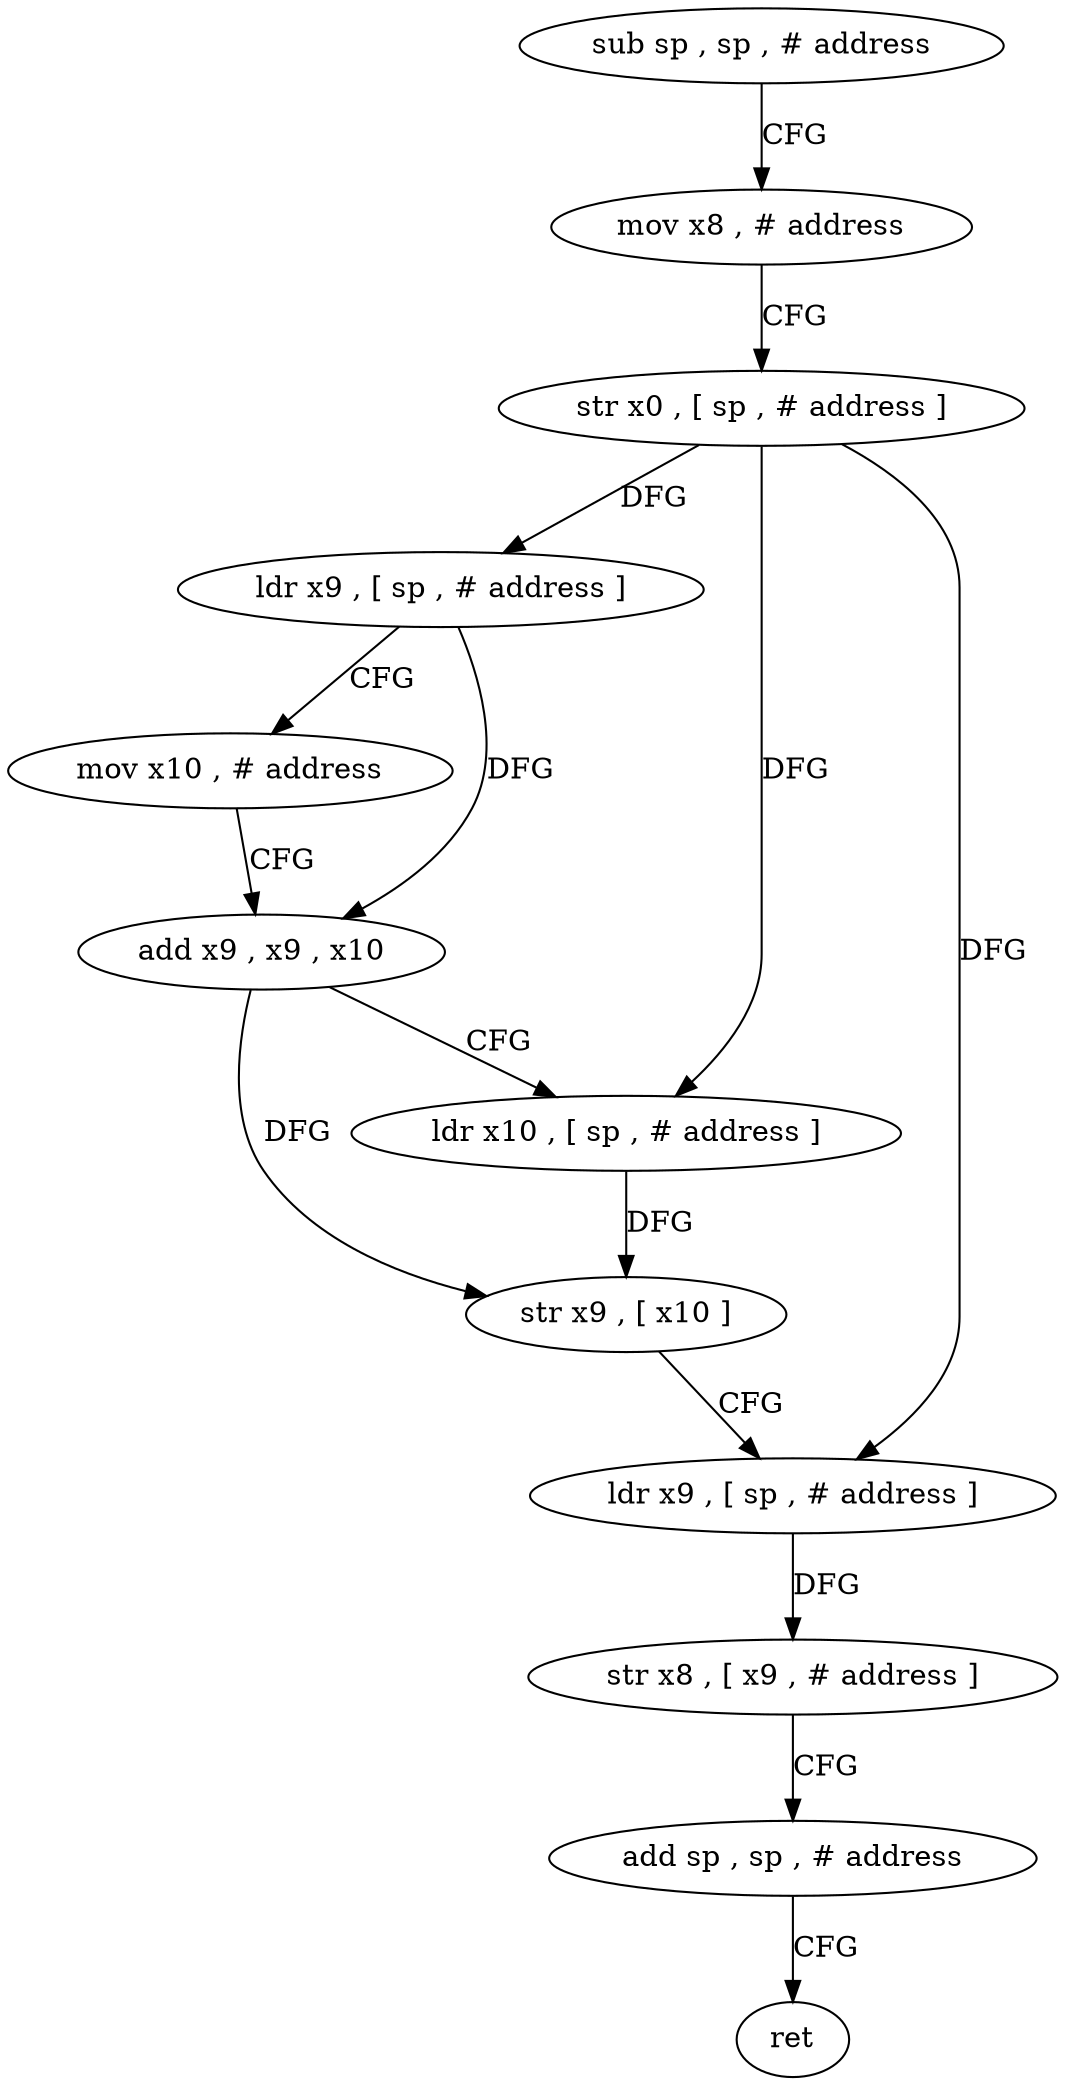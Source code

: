 digraph "func" {
"4248392" [label = "sub sp , sp , # address" ]
"4248396" [label = "mov x8 , # address" ]
"4248400" [label = "str x0 , [ sp , # address ]" ]
"4248404" [label = "ldr x9 , [ sp , # address ]" ]
"4248408" [label = "mov x10 , # address" ]
"4248412" [label = "add x9 , x9 , x10" ]
"4248416" [label = "ldr x10 , [ sp , # address ]" ]
"4248420" [label = "str x9 , [ x10 ]" ]
"4248424" [label = "ldr x9 , [ sp , # address ]" ]
"4248428" [label = "str x8 , [ x9 , # address ]" ]
"4248432" [label = "add sp , sp , # address" ]
"4248436" [label = "ret" ]
"4248392" -> "4248396" [ label = "CFG" ]
"4248396" -> "4248400" [ label = "CFG" ]
"4248400" -> "4248404" [ label = "DFG" ]
"4248400" -> "4248416" [ label = "DFG" ]
"4248400" -> "4248424" [ label = "DFG" ]
"4248404" -> "4248408" [ label = "CFG" ]
"4248404" -> "4248412" [ label = "DFG" ]
"4248408" -> "4248412" [ label = "CFG" ]
"4248412" -> "4248416" [ label = "CFG" ]
"4248412" -> "4248420" [ label = "DFG" ]
"4248416" -> "4248420" [ label = "DFG" ]
"4248420" -> "4248424" [ label = "CFG" ]
"4248424" -> "4248428" [ label = "DFG" ]
"4248428" -> "4248432" [ label = "CFG" ]
"4248432" -> "4248436" [ label = "CFG" ]
}
